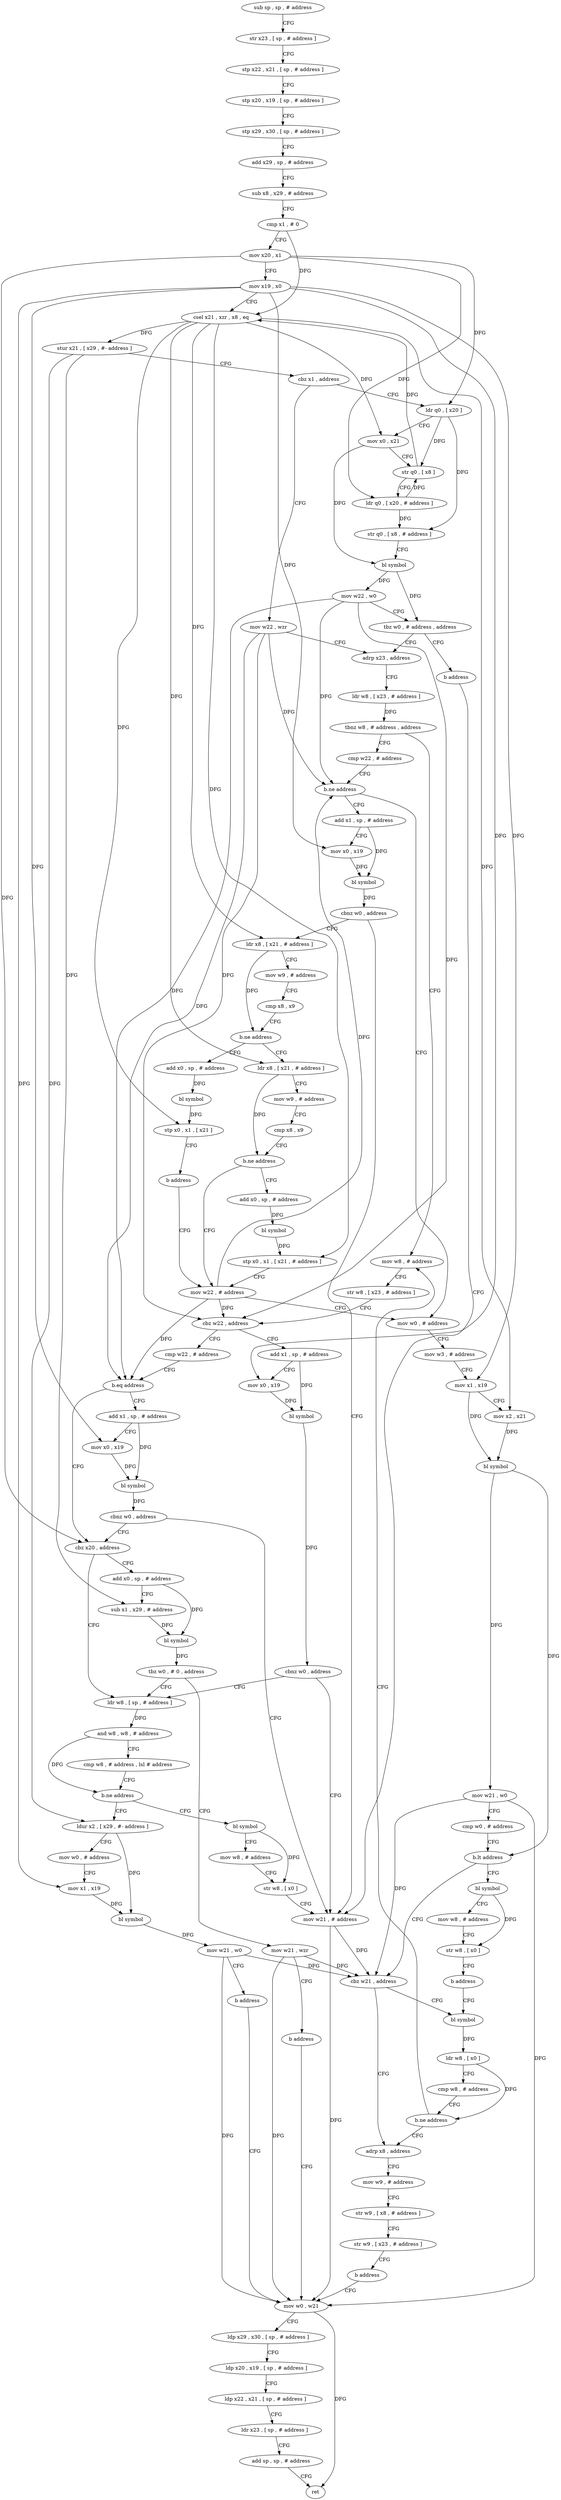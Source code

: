 digraph "func" {
"4261768" [label = "sub sp , sp , # address" ]
"4261772" [label = "str x23 , [ sp , # address ]" ]
"4261776" [label = "stp x22 , x21 , [ sp , # address ]" ]
"4261780" [label = "stp x20 , x19 , [ sp , # address ]" ]
"4261784" [label = "stp x29 , x30 , [ sp , # address ]" ]
"4261788" [label = "add x29 , sp , # address" ]
"4261792" [label = "sub x8 , x29 , # address" ]
"4261796" [label = "cmp x1 , # 0" ]
"4261800" [label = "mov x20 , x1" ]
"4261804" [label = "mov x19 , x0" ]
"4261808" [label = "csel x21 , xzr , x8 , eq" ]
"4261812" [label = "stur x21 , [ x29 , #- address ]" ]
"4261816" [label = "cbz x1 , address" ]
"4261856" [label = "mov w22 , wzr" ]
"4261820" [label = "ldr q0 , [ x20 ]" ]
"4261860" [label = "adrp x23 , address" ]
"4261824" [label = "mov x0 , x21" ]
"4261828" [label = "str q0 , [ x8 ]" ]
"4261832" [label = "ldr q0 , [ x20 , # address ]" ]
"4261836" [label = "str q0 , [ x8 , # address ]" ]
"4261840" [label = "bl symbol" ]
"4261844" [label = "mov w22 , w0" ]
"4261848" [label = "tbz w0 , # address , address" ]
"4261852" [label = "b address" ]
"4262028" [label = "mov w8 , # address" ]
"4262032" [label = "str w8 , [ x23 , # address ]" ]
"4262036" [label = "cbz w22 , address" ]
"4262112" [label = "add x1 , sp , # address" ]
"4262040" [label = "cmp w22 , # address" ]
"4261872" [label = "cmp w22 , # address" ]
"4261876" [label = "b.ne address" ]
"4261960" [label = "mov w0 , # address" ]
"4261880" [label = "add x1 , sp , # address" ]
"4261864" [label = "ldr w8 , [ x23 , # address ]" ]
"4261868" [label = "tbnz w8 , # address , address" ]
"4262156" [label = "mov w21 , # address" ]
"4262116" [label = "mov x0 , x19" ]
"4262120" [label = "bl symbol" ]
"4262124" [label = "cbnz w0 , address" ]
"4262128" [label = "ldr w8 , [ sp , # address ]" ]
"4262044" [label = "b.eq address" ]
"4262064" [label = "cbz x20 , address" ]
"4262048" [label = "add x1 , sp , # address" ]
"4261964" [label = "mov w3 , # address" ]
"4261968" [label = "mov x1 , x19" ]
"4261972" [label = "mov x2 , x21" ]
"4261976" [label = "bl symbol" ]
"4261980" [label = "mov w21 , w0" ]
"4261984" [label = "cmp w0 , # address" ]
"4261988" [label = "b.lt address" ]
"4262008" [label = "cbz w21 , address" ]
"4261992" [label = "bl symbol" ]
"4261884" [label = "mov x0 , x19" ]
"4261888" [label = "bl symbol" ]
"4261892" [label = "cbnz w0 , address" ]
"4261896" [label = "ldr x8 , [ x21 , # address ]" ]
"4262160" [label = "mov w0 , w21" ]
"4262132" [label = "and w8 , w8 , # address" ]
"4262136" [label = "cmp w8 , # address , lsl # address" ]
"4262140" [label = "b.ne address" ]
"4262188" [label = "ldur x2 , [ x29 , #- address ]" ]
"4262144" [label = "bl symbol" ]
"4262068" [label = "add x0 , sp , # address" ]
"4262052" [label = "mov x0 , x19" ]
"4262056" [label = "bl symbol" ]
"4262060" [label = "cbnz w0 , address" ]
"4262092" [label = "adrp x8 , address" ]
"4262012" [label = "bl symbol" ]
"4261996" [label = "mov w8 , # address" ]
"4262000" [label = "str w8 , [ x0 ]" ]
"4262004" [label = "b address" ]
"4261900" [label = "mov w9 , # address" ]
"4261904" [label = "cmp x8 , x9" ]
"4261908" [label = "b.ne address" ]
"4261928" [label = "ldr x8 , [ x21 , # address ]" ]
"4261912" [label = "add x0 , sp , # address" ]
"4262192" [label = "mov w0 , # address" ]
"4262196" [label = "mov x1 , x19" ]
"4262200" [label = "bl symbol" ]
"4262204" [label = "mov w21 , w0" ]
"4262208" [label = "b address" ]
"4262148" [label = "mov w8 , # address" ]
"4262152" [label = "str w8 , [ x0 ]" ]
"4262072" [label = "sub x1 , x29 , # address" ]
"4262076" [label = "bl symbol" ]
"4262080" [label = "tbz w0 , # 0 , address" ]
"4262084" [label = "mov w21 , wzr" ]
"4262096" [label = "mov w9 , # address" ]
"4262100" [label = "str w9 , [ x8 , # address ]" ]
"4262104" [label = "str w9 , [ x23 , # address ]" ]
"4262108" [label = "b address" ]
"4262016" [label = "ldr w8 , [ x0 ]" ]
"4262020" [label = "cmp w8 , # address" ]
"4262024" [label = "b.ne address" ]
"4261932" [label = "mov w9 , # address" ]
"4261936" [label = "cmp x8 , x9" ]
"4261940" [label = "b.ne address" ]
"4261956" [label = "mov w22 , # address" ]
"4261944" [label = "add x0 , sp , # address" ]
"4261916" [label = "bl symbol" ]
"4261920" [label = "stp x0 , x1 , [ x21 ]" ]
"4261924" [label = "b address" ]
"4262164" [label = "ldp x29 , x30 , [ sp , # address ]" ]
"4262168" [label = "ldp x20 , x19 , [ sp , # address ]" ]
"4262172" [label = "ldp x22 , x21 , [ sp , # address ]" ]
"4262176" [label = "ldr x23 , [ sp , # address ]" ]
"4262180" [label = "add sp , sp , # address" ]
"4262184" [label = "ret" ]
"4262088" [label = "b address" ]
"4261948" [label = "bl symbol" ]
"4261952" [label = "stp x0 , x1 , [ x21 , # address ]" ]
"4261768" -> "4261772" [ label = "CFG" ]
"4261772" -> "4261776" [ label = "CFG" ]
"4261776" -> "4261780" [ label = "CFG" ]
"4261780" -> "4261784" [ label = "CFG" ]
"4261784" -> "4261788" [ label = "CFG" ]
"4261788" -> "4261792" [ label = "CFG" ]
"4261792" -> "4261796" [ label = "CFG" ]
"4261796" -> "4261800" [ label = "CFG" ]
"4261796" -> "4261808" [ label = "DFG" ]
"4261800" -> "4261804" [ label = "CFG" ]
"4261800" -> "4261820" [ label = "DFG" ]
"4261800" -> "4261832" [ label = "DFG" ]
"4261800" -> "4262064" [ label = "DFG" ]
"4261804" -> "4261808" [ label = "CFG" ]
"4261804" -> "4262116" [ label = "DFG" ]
"4261804" -> "4261968" [ label = "DFG" ]
"4261804" -> "4261884" [ label = "DFG" ]
"4261804" -> "4262052" [ label = "DFG" ]
"4261804" -> "4262196" [ label = "DFG" ]
"4261808" -> "4261812" [ label = "DFG" ]
"4261808" -> "4261824" [ label = "DFG" ]
"4261808" -> "4261972" [ label = "DFG" ]
"4261808" -> "4261896" [ label = "DFG" ]
"4261808" -> "4261928" [ label = "DFG" ]
"4261808" -> "4261920" [ label = "DFG" ]
"4261808" -> "4261952" [ label = "DFG" ]
"4261812" -> "4261816" [ label = "CFG" ]
"4261812" -> "4262188" [ label = "DFG" ]
"4261812" -> "4262072" [ label = "DFG" ]
"4261816" -> "4261856" [ label = "CFG" ]
"4261816" -> "4261820" [ label = "CFG" ]
"4261856" -> "4261860" [ label = "CFG" ]
"4261856" -> "4262036" [ label = "DFG" ]
"4261856" -> "4261876" [ label = "DFG" ]
"4261856" -> "4262044" [ label = "DFG" ]
"4261820" -> "4261824" [ label = "CFG" ]
"4261820" -> "4261828" [ label = "DFG" ]
"4261820" -> "4261836" [ label = "DFG" ]
"4261860" -> "4261864" [ label = "CFG" ]
"4261824" -> "4261828" [ label = "CFG" ]
"4261824" -> "4261840" [ label = "DFG" ]
"4261828" -> "4261832" [ label = "CFG" ]
"4261828" -> "4261808" [ label = "DFG" ]
"4261832" -> "4261836" [ label = "DFG" ]
"4261832" -> "4261828" [ label = "DFG" ]
"4261836" -> "4261840" [ label = "CFG" ]
"4261840" -> "4261844" [ label = "DFG" ]
"4261840" -> "4261848" [ label = "DFG" ]
"4261844" -> "4261848" [ label = "CFG" ]
"4261844" -> "4262036" [ label = "DFG" ]
"4261844" -> "4261876" [ label = "DFG" ]
"4261844" -> "4262044" [ label = "DFG" ]
"4261848" -> "4261860" [ label = "CFG" ]
"4261848" -> "4261852" [ label = "CFG" ]
"4261852" -> "4262156" [ label = "CFG" ]
"4262028" -> "4262032" [ label = "CFG" ]
"4262032" -> "4262036" [ label = "CFG" ]
"4262036" -> "4262112" [ label = "CFG" ]
"4262036" -> "4262040" [ label = "CFG" ]
"4262112" -> "4262116" [ label = "CFG" ]
"4262112" -> "4262120" [ label = "DFG" ]
"4262040" -> "4262044" [ label = "CFG" ]
"4261872" -> "4261876" [ label = "CFG" ]
"4261876" -> "4261960" [ label = "CFG" ]
"4261876" -> "4261880" [ label = "CFG" ]
"4261960" -> "4261964" [ label = "CFG" ]
"4261880" -> "4261884" [ label = "CFG" ]
"4261880" -> "4261888" [ label = "DFG" ]
"4261864" -> "4261868" [ label = "DFG" ]
"4261868" -> "4262028" [ label = "CFG" ]
"4261868" -> "4261872" [ label = "CFG" ]
"4262156" -> "4262160" [ label = "DFG" ]
"4262156" -> "4262008" [ label = "DFG" ]
"4262116" -> "4262120" [ label = "DFG" ]
"4262120" -> "4262124" [ label = "DFG" ]
"4262124" -> "4262156" [ label = "CFG" ]
"4262124" -> "4262128" [ label = "CFG" ]
"4262128" -> "4262132" [ label = "DFG" ]
"4262044" -> "4262064" [ label = "CFG" ]
"4262044" -> "4262048" [ label = "CFG" ]
"4262064" -> "4262128" [ label = "CFG" ]
"4262064" -> "4262068" [ label = "CFG" ]
"4262048" -> "4262052" [ label = "CFG" ]
"4262048" -> "4262056" [ label = "DFG" ]
"4261964" -> "4261968" [ label = "CFG" ]
"4261968" -> "4261972" [ label = "CFG" ]
"4261968" -> "4261976" [ label = "DFG" ]
"4261972" -> "4261976" [ label = "DFG" ]
"4261976" -> "4261980" [ label = "DFG" ]
"4261976" -> "4261988" [ label = "DFG" ]
"4261980" -> "4261984" [ label = "CFG" ]
"4261980" -> "4262160" [ label = "DFG" ]
"4261980" -> "4262008" [ label = "DFG" ]
"4261984" -> "4261988" [ label = "CFG" ]
"4261988" -> "4262008" [ label = "CFG" ]
"4261988" -> "4261992" [ label = "CFG" ]
"4262008" -> "4262092" [ label = "CFG" ]
"4262008" -> "4262012" [ label = "CFG" ]
"4261992" -> "4261996" [ label = "CFG" ]
"4261992" -> "4262000" [ label = "DFG" ]
"4261884" -> "4261888" [ label = "DFG" ]
"4261888" -> "4261892" [ label = "DFG" ]
"4261892" -> "4262156" [ label = "CFG" ]
"4261892" -> "4261896" [ label = "CFG" ]
"4261896" -> "4261900" [ label = "CFG" ]
"4261896" -> "4261908" [ label = "DFG" ]
"4262160" -> "4262164" [ label = "CFG" ]
"4262160" -> "4262184" [ label = "DFG" ]
"4262132" -> "4262136" [ label = "CFG" ]
"4262132" -> "4262140" [ label = "DFG" ]
"4262136" -> "4262140" [ label = "CFG" ]
"4262140" -> "4262188" [ label = "CFG" ]
"4262140" -> "4262144" [ label = "CFG" ]
"4262188" -> "4262192" [ label = "CFG" ]
"4262188" -> "4262200" [ label = "DFG" ]
"4262144" -> "4262148" [ label = "CFG" ]
"4262144" -> "4262152" [ label = "DFG" ]
"4262068" -> "4262072" [ label = "CFG" ]
"4262068" -> "4262076" [ label = "DFG" ]
"4262052" -> "4262056" [ label = "DFG" ]
"4262056" -> "4262060" [ label = "DFG" ]
"4262060" -> "4262156" [ label = "CFG" ]
"4262060" -> "4262064" [ label = "CFG" ]
"4262092" -> "4262096" [ label = "CFG" ]
"4262012" -> "4262016" [ label = "DFG" ]
"4261996" -> "4262000" [ label = "CFG" ]
"4262000" -> "4262004" [ label = "CFG" ]
"4262004" -> "4262012" [ label = "CFG" ]
"4261900" -> "4261904" [ label = "CFG" ]
"4261904" -> "4261908" [ label = "CFG" ]
"4261908" -> "4261928" [ label = "CFG" ]
"4261908" -> "4261912" [ label = "CFG" ]
"4261928" -> "4261932" [ label = "CFG" ]
"4261928" -> "4261940" [ label = "DFG" ]
"4261912" -> "4261916" [ label = "DFG" ]
"4262192" -> "4262196" [ label = "CFG" ]
"4262196" -> "4262200" [ label = "DFG" ]
"4262200" -> "4262204" [ label = "DFG" ]
"4262204" -> "4262208" [ label = "CFG" ]
"4262204" -> "4262160" [ label = "DFG" ]
"4262204" -> "4262008" [ label = "DFG" ]
"4262208" -> "4262160" [ label = "CFG" ]
"4262148" -> "4262152" [ label = "CFG" ]
"4262152" -> "4262156" [ label = "CFG" ]
"4262072" -> "4262076" [ label = "DFG" ]
"4262076" -> "4262080" [ label = "DFG" ]
"4262080" -> "4262128" [ label = "CFG" ]
"4262080" -> "4262084" [ label = "CFG" ]
"4262084" -> "4262088" [ label = "CFG" ]
"4262084" -> "4262160" [ label = "DFG" ]
"4262084" -> "4262008" [ label = "DFG" ]
"4262096" -> "4262100" [ label = "CFG" ]
"4262100" -> "4262104" [ label = "CFG" ]
"4262104" -> "4262108" [ label = "CFG" ]
"4262108" -> "4262160" [ label = "CFG" ]
"4262016" -> "4262020" [ label = "CFG" ]
"4262016" -> "4262024" [ label = "DFG" ]
"4262020" -> "4262024" [ label = "CFG" ]
"4262024" -> "4262092" [ label = "CFG" ]
"4262024" -> "4262028" [ label = "CFG" ]
"4261932" -> "4261936" [ label = "CFG" ]
"4261936" -> "4261940" [ label = "CFG" ]
"4261940" -> "4261956" [ label = "CFG" ]
"4261940" -> "4261944" [ label = "CFG" ]
"4261956" -> "4261960" [ label = "CFG" ]
"4261956" -> "4262036" [ label = "DFG" ]
"4261956" -> "4261876" [ label = "DFG" ]
"4261956" -> "4262044" [ label = "DFG" ]
"4261944" -> "4261948" [ label = "DFG" ]
"4261916" -> "4261920" [ label = "DFG" ]
"4261920" -> "4261924" [ label = "CFG" ]
"4261924" -> "4261956" [ label = "CFG" ]
"4262164" -> "4262168" [ label = "CFG" ]
"4262168" -> "4262172" [ label = "CFG" ]
"4262172" -> "4262176" [ label = "CFG" ]
"4262176" -> "4262180" [ label = "CFG" ]
"4262180" -> "4262184" [ label = "CFG" ]
"4262088" -> "4262160" [ label = "CFG" ]
"4261948" -> "4261952" [ label = "DFG" ]
"4261952" -> "4261956" [ label = "CFG" ]
}
